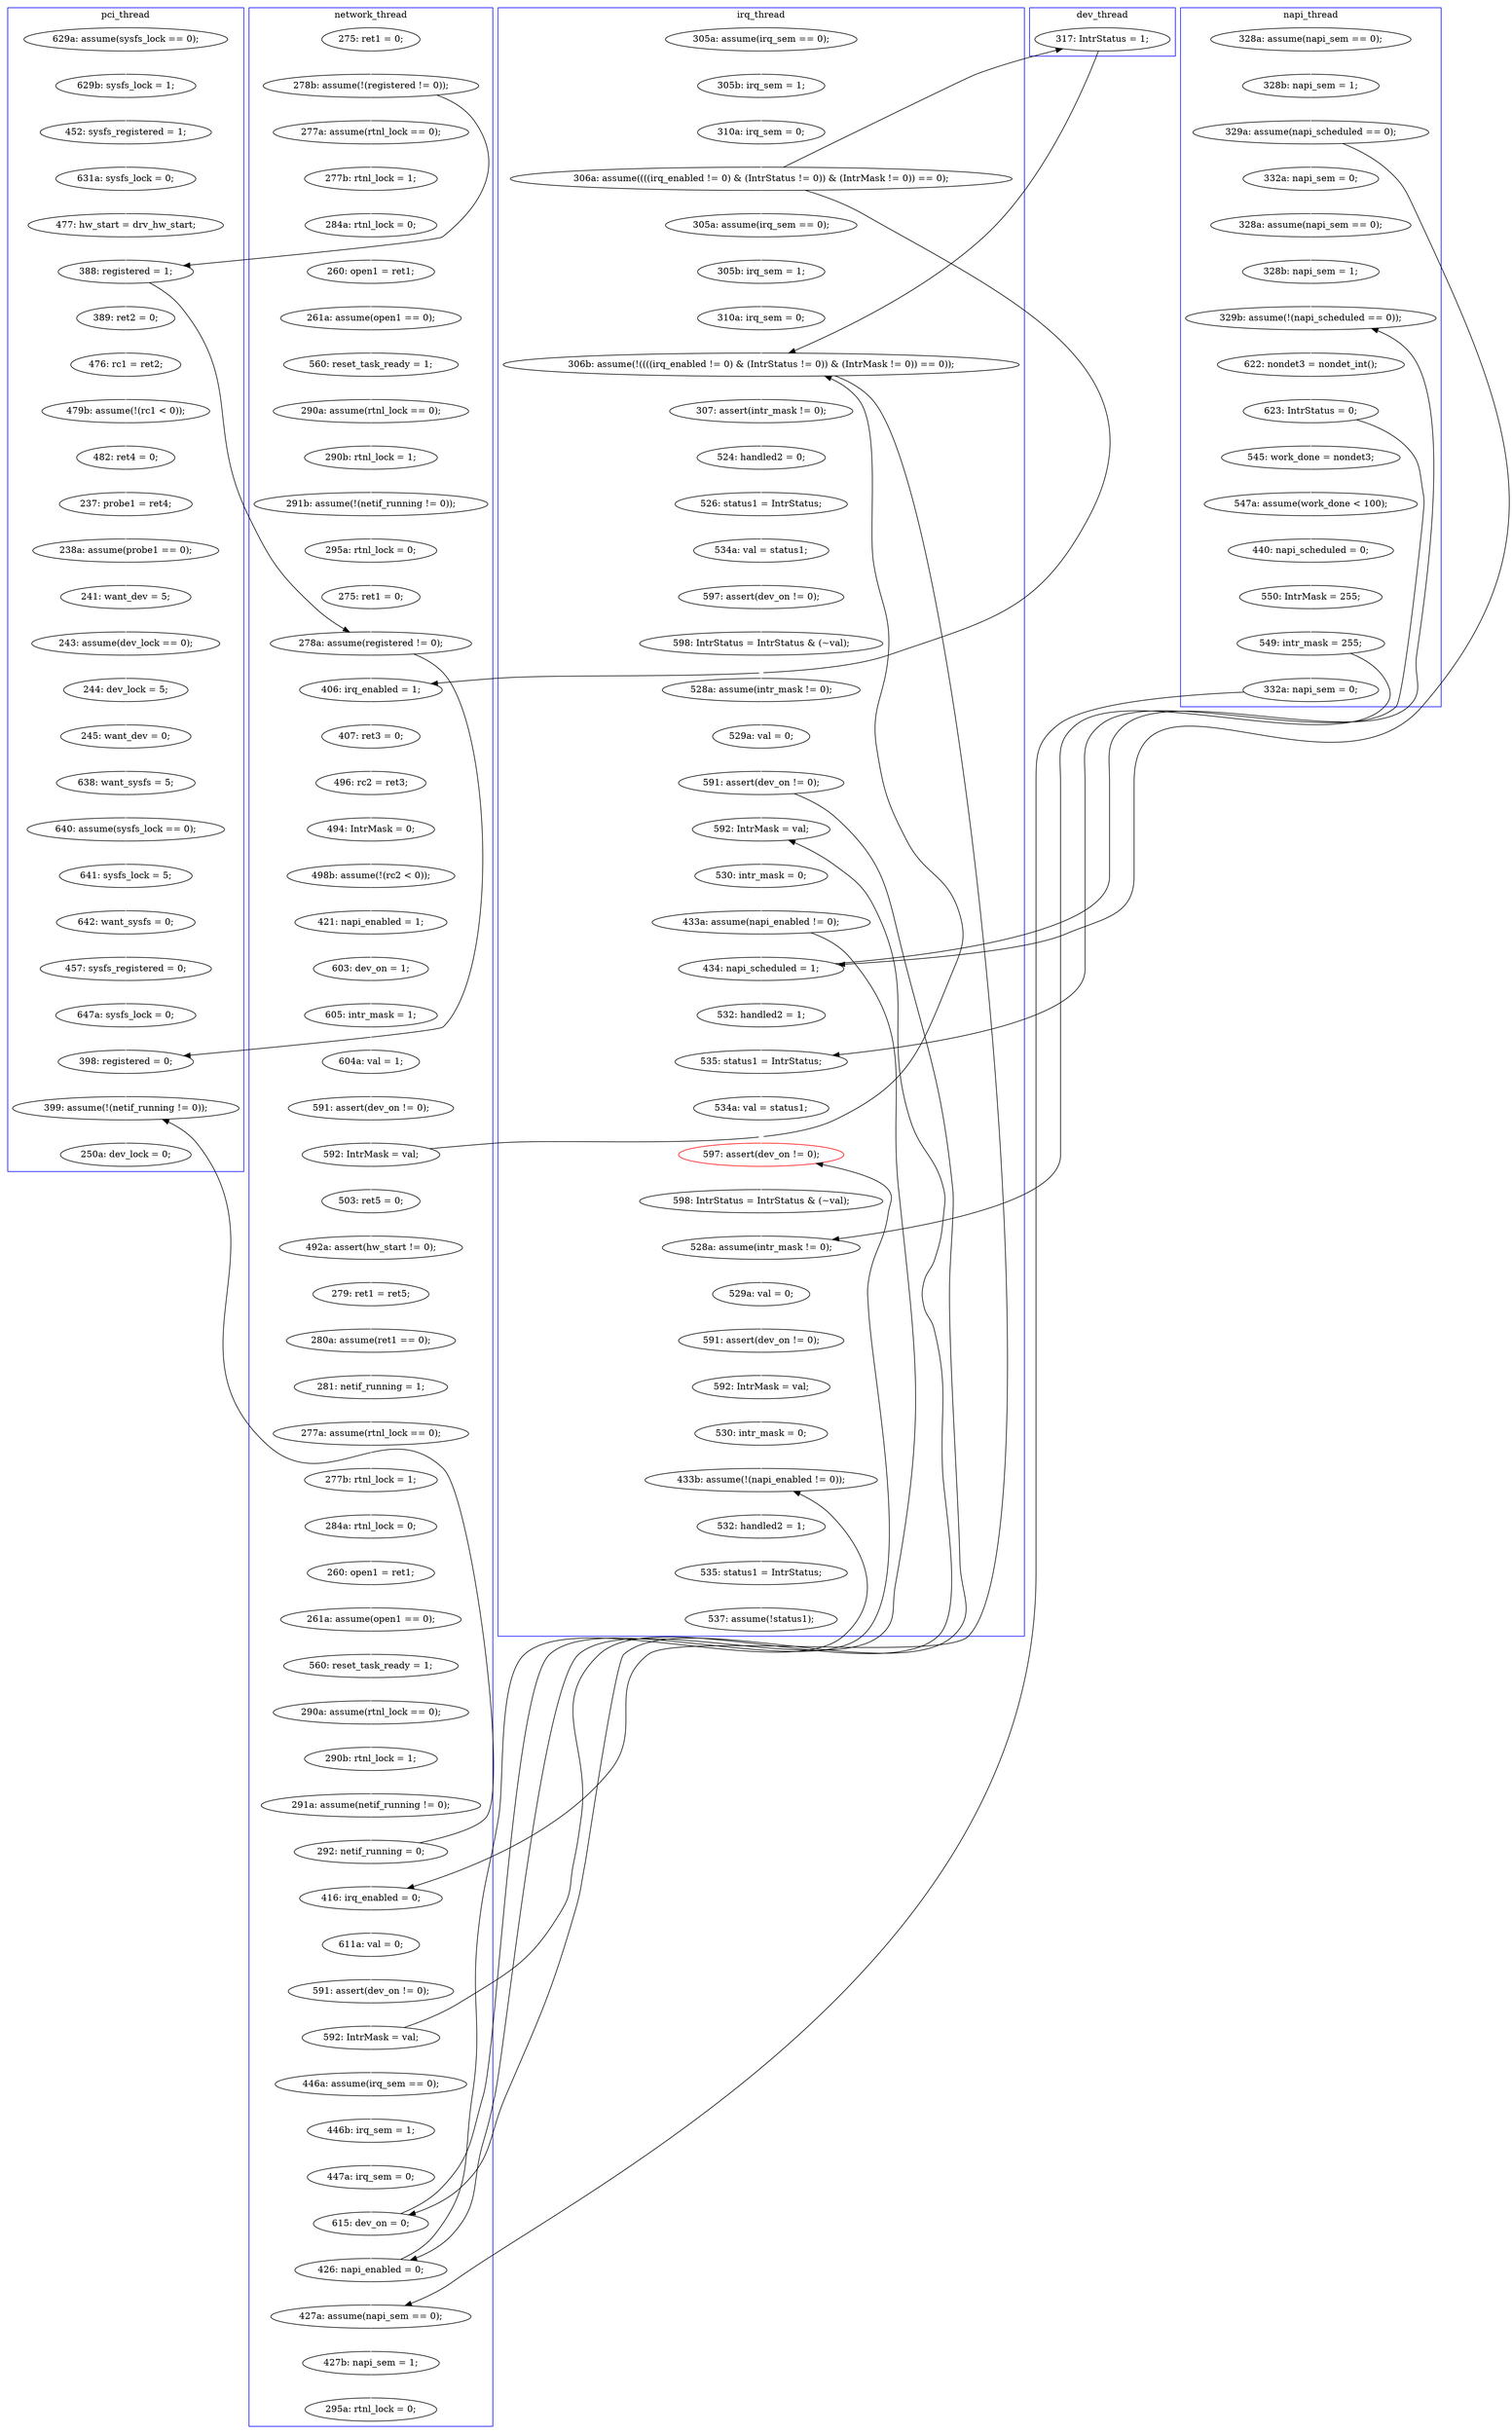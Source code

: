 digraph Counterexample {
	142 -> 143 [color = white, style = solid]
	214 -> 224 [color = white, style = solid]
	94 -> 134 [color = white, style = solid]
	76 -> 77 [color = white, style = solid]
	264 -> 283 [color = black, style = solid, constraint = false]
	30 -> 160 [color = black, style = solid, constraint = false]
	146 -> 151 [color = white, style = solid]
	257 -> 259 [color = white, style = solid]
	261 -> 262 [color = white, style = solid]
	228 -> 229 [color = white, style = solid]
	128 -> 131 [color = white, style = solid]
	30 -> 132 [color = white, style = solid]
	62 -> 66 [color = white, style = solid]
	197 -> 200 [color = white, style = solid]
	195 -> 218 [color = black, style = solid, constraint = false]
	234 -> 264 [color = black, style = solid, constraint = false]
	210 -> 212 [color = white, style = solid]
	188 -> 189 [color = white, style = solid]
	292 -> 296 [color = white, style = solid]
	170 -> 171 [color = white, style = solid]
	131 -> 165 [color = white, style = solid]
	51 -> 197 [color = white, style = solid]
	139 -> 142 [color = white, style = solid]
	77 -> 80 [color = white, style = solid]
	173 -> 174 [color = white, style = solid]
	127 -> 128 [color = white, style = solid]
	279 -> 281 [color = white, style = solid]
	217 -> 230 [color = white, style = solid]
	53 -> 54 [color = white, style = solid]
	181 -> 185 [color = white, style = solid]
	100 -> 109 [color = white, style = solid]
	26 -> 27 [color = white, style = solid]
	44 -> 93 [color = black, style = solid, constraint = false]
	232 -> 234 [color = white, style = solid]
	152 -> 153 [color = white, style = solid]
	49 -> 51 [color = white, style = solid]
	291 -> 293 [color = white, style = solid]
	225 -> 228 [color = white, style = solid]
	67 -> 69 [color = white, style = solid]
	201 -> 244 [color = white, style = solid]
	174 -> 177 [color = white, style = solid]
	111 -> 113 [color = white, style = solid]
	272 -> 275 [color = white, style = solid]
	115 -> 118 [color = white, style = solid]
	281 -> 290 [color = black, style = solid, constraint = false]
	52 -> 53 [color = white, style = solid]
	169 -> 170 [color = white, style = solid]
	262 -> 264 [color = white, style = solid]
	215 -> 217 [color = white, style = solid]
	58 -> 62 [color = white, style = solid]
	125 -> 127 [color = white, style = solid]
	69 -> 90 [color = white, style = solid]
	156 -> 195 [color = white, style = solid]
	224 -> 250 [color = white, style = solid]
	275 -> 278 [color = white, style = solid]
	208 -> 210 [color = white, style = solid]
	134 -> 137 [color = white, style = solid]
	160 -> 195 [color = black, style = solid, constraint = false]
	218 -> 225 [color = white, style = solid]
	145 -> 146 [color = white, style = solid]
	55 -> 58 [color = white, style = solid]
	80 -> 82 [color = white, style = solid]
	212 -> 215 [color = white, style = solid]
	100 -> 250 [color = black, style = solid, constraint = false]
	48 -> 49 [color = white, style = solid]
	298 -> 301 [color = white, style = solid]
	109 -> 110 [color = white, style = solid]
	242 -> 243 [color = white, style = solid]
	278 -> 283 [color = white, style = solid]
	274 -> 279 [color = white, style = solid]
	154 -> 214 [color = white, style = solid]
	113 -> 115 [color = white, style = solid]
	165 -> 166 [color = white, style = solid]
	251 -> 313 [color = white, style = solid]
	235 -> 237 [color = white, style = solid]
	123 -> 124 [color = white, style = solid]
	307 -> 312 [color = white, style = solid]
	93 -> 100 [color = black, style = solid, constraint = false]
	283 -> 286 [color = white, style = solid]
	25 -> 26 [color = white, style = solid]
	110 -> 111 [color = white, style = solid]
	291 -> 307 [color = black, style = solid, constraint = false]
	244 -> 257 [color = white, style = solid]
	286 -> 290 [color = white, style = solid]
	301 -> 307 [color = white, style = solid]
	172 -> 173 [color = white, style = solid]
	151 -> 152 [color = white, style = solid]
	166 -> 169 [color = white, style = solid]
	44 -> 52 [color = white, style = solid]
	312 -> 314 [color = white, style = solid]
	200 -> 201 [color = white, style = solid]
	259 -> 275 [color = black, style = solid, constraint = false]
	189 -> 218 [color = white, style = solid]
	138 -> 139 [color = white, style = solid]
	144 -> 145 [color = white, style = solid]
	296 -> 298 [color = white, style = solid]
	314 -> 315 [color = white, style = solid]
	242 -> 291 [color = black, style = solid, constraint = false]
	51 -> 243 [color = black, style = solid, constraint = false]
	260 -> 261 [color = white, style = solid]
	27 -> 30 [color = white, style = solid]
	293 -> 294 [color = white, style = solid]
	250 -> 251 [color = white, style = solid]
	290 -> 292 [color = white, style = solid]
	93 -> 94 [color = white, style = solid]
	229 -> 260 [color = white, style = solid]
	98 -> 100 [color = white, style = solid]
	237 -> 242 [color = white, style = solid]
	54 -> 55 [color = white, style = solid]
	143 -> 144 [color = white, style = solid]
	133 -> 156 [color = white, style = solid]
	153 -> 154 [color = white, style = solid]
	264 -> 291 [color = white, style = solid]
	177 -> 181 [color = white, style = solid]
	66 -> 67 [color = white, style = solid]
	90 -> 98 [color = white, style = solid]
	230 -> 232 [color = white, style = solid]
	132 -> 133 [color = white, style = solid]
	199 -> 208 [color = white, style = solid]
	229 -> 235 [color = black, style = solid, constraint = false]
	137 -> 138 [color = white, style = solid]
	268 -> 274 [color = white, style = solid]
	30 -> 109 [color = black, style = solid, constraint = false]
	171 -> 172 [color = white, style = solid]
	118 -> 123 [color = white, style = solid]
	84 -> 93 [color = white, style = solid]
	265 -> 268 [color = white, style = solid]
	243 -> 272 [color = white, style = solid]
	281 -> 284 [color = white, style = solid]
	294 -> 302 [color = white, style = solid]
	42 -> 44 [color = white, style = solid]
	185 -> 186 [color = white, style = solid]
	189 -> 251 [color = black, style = solid, constraint = false]
	186 -> 188 [color = white, style = solid]
	259 -> 265 [color = white, style = solid]
	82 -> 84 [color = white, style = solid]
	128 -> 195 [color = black, style = solid, constraint = false]
	234 -> 235 [color = white, style = solid]
	284 -> 293 [color = black, style = solid, constraint = false]
	124 -> 125 [color = white, style = solid]
	195 -> 199 [color = white, style = solid]
	243 -> 244 [color = black, style = solid, constraint = false]
	subgraph cluster7 {
		label = dev_thread
		color = blue
		160  [label = "317: IntrStatus = 1;"]
	}
	subgraph cluster3 {
		label = irq_thread
		color = blue
		232  [label = "529a: val = 0;"]
		312  [label = "532: handled2 = 1;"]
		215  [label = "597: assert(dev_on != 0);"]
		208  [label = "524: handled2 = 0;"]
		212  [label = "534a: val = status1;"]
		26  [label = "305b: irq_sem = 1;"]
		278  [label = "534a: val = status1;"]
		298  [label = "592: IntrMask = val;"]
		296  [label = "591: assert(dev_on != 0);"]
		292  [label = "529a: val = 0;"]
		314  [label = "535: status1 = IntrStatus;"]
		242  [label = "433a: assume(napi_enabled != 0);"]
		25  [label = "305a: assume(irq_sem == 0);"]
		286  [label = "598: IntrStatus = IntrStatus & (~val);"]
		290  [label = "528a: assume(intr_mask != 0);"]
		243  [label = "434: napi_scheduled = 1;"]
		30  [label = "306a: assume((((irq_enabled != 0) & (IntrStatus != 0)) & (IntrMask != 0)) == 0);"]
		301  [label = "530: intr_mask = 0;"]
		156  [label = "310a: irq_sem = 0;"]
		132  [label = "305a: assume(irq_sem == 0);"]
		195  [label = "306b: assume(!((((irq_enabled != 0) & (IntrStatus != 0)) & (IntrMask != 0)) == 0));"]
		210  [label = "526: status1 = IntrStatus;"]
		230  [label = "528a: assume(intr_mask != 0);"]
		27  [label = "310a: irq_sem = 0;"]
		199  [label = "307: assert(intr_mask != 0);"]
		133  [label = "305b: irq_sem = 1;"]
		237  [label = "530: intr_mask = 0;"]
		235  [label = "592: IntrMask = val;"]
		234  [label = "591: assert(dev_on != 0);"]
		275  [label = "535: status1 = IntrStatus;"]
		217  [label = "598: IntrStatus = IntrStatus & (~val);"]
		283  [label = "597: assert(dev_on != 0);", color = red]
		272  [label = "532: handled2 = 1;"]
		307  [label = "433b: assume(!(napi_enabled != 0));"]
		315  [label = "537: assume(!status1);"]
	}
	subgraph cluster4 {
		label = napi_thread
		color = blue
		201  [label = "328b: napi_sem = 1;"]
		284  [label = "332a: napi_sem = 0;"]
		279  [label = "550: IntrMask = 255;"]
		265  [label = "545: work_done = nondet3;"]
		274  [label = "440: napi_scheduled = 0;"]
		281  [label = "549: intr_mask = 255;"]
		259  [label = "623: IntrStatus = 0;"]
		200  [label = "328a: assume(napi_sem == 0);"]
		197  [label = "332a: napi_sem = 0;"]
		257  [label = "622: nondet3 = nondet_int();"]
		49  [label = "328b: napi_sem = 1;"]
		48  [label = "328a: assume(napi_sem == 0);"]
		51  [label = "329a: assume(napi_scheduled == 0);"]
		268  [label = "547a: assume(work_done < 100);"]
		244  [label = "329b: assume(!(napi_scheduled == 0));"]
	}
	subgraph cluster2 {
		label = network_thread
		color = blue
		54  [label = "284a: rtnl_lock = 0;"]
		302  [label = "295a: rtnl_lock = 0;"]
		44  [label = "278b: assume(!(registered != 0));"]
		115  [label = "498b: assume(!(rc2 < 0));"]
		127  [label = "591: assert(dev_on != 0);"]
		166  [label = "279: ret1 = ret5;"]
		66  [label = "290a: assume(rtnl_lock == 0);"]
		262  [label = "447a: irq_sem = 0;"]
		62  [label = "560: reset_task_ready = 1;"]
		170  [label = "281: netif_running = 1;"]
		229  [label = "592: IntrMask = val;"]
		128  [label = "592: IntrMask = val;"]
		228  [label = "591: assert(dev_on != 0);"]
		177  [label = "261a: assume(open1 == 0);"]
		293  [label = "427a: assume(napi_sem == 0);"]
		118  [label = "421: napi_enabled = 1;"]
		174  [label = "260: open1 = ret1;"]
		100  [label = "278a: assume(registered != 0);"]
		291  [label = "426: napi_enabled = 0;"]
		225  [label = "611a: val = 0;"]
		171  [label = "277a: assume(rtnl_lock == 0);"]
		69  [label = "291b: assume(!(netif_running != 0));"]
		218  [label = "416: irq_enabled = 0;"]
		110  [label = "407: ret3 = 0;"]
		173  [label = "284a: rtnl_lock = 0;"]
		264  [label = "615: dev_on = 0;"]
		58  [label = "261a: assume(open1 == 0);"]
		188  [label = "291a: assume(netif_running != 0);"]
		165  [label = "492a: assert(hw_start != 0);"]
		125  [label = "604a: val = 1;"]
		55  [label = "260: open1 = ret1;"]
		131  [label = "503: ret5 = 0;"]
		169  [label = "280a: assume(ret1 == 0);"]
		98  [label = "275: ret1 = 0;"]
		189  [label = "292: netif_running = 0;"]
		172  [label = "277b: rtnl_lock = 1;"]
		185  [label = "290a: assume(rtnl_lock == 0);"]
		181  [label = "560: reset_task_ready = 1;"]
		260  [label = "446a: assume(irq_sem == 0);"]
		53  [label = "277b: rtnl_lock = 1;"]
		42  [label = "275: ret1 = 0;"]
		109  [label = "406: irq_enabled = 1;"]
		186  [label = "290b: rtnl_lock = 1;"]
		67  [label = "290b: rtnl_lock = 1;"]
		124  [label = "605: intr_mask = 1;"]
		113  [label = "494: IntrMask = 0;"]
		90  [label = "295a: rtnl_lock = 0;"]
		294  [label = "427b: napi_sem = 1;"]
		123  [label = "603: dev_on = 1;"]
		261  [label = "446b: irq_sem = 1;"]
		52  [label = "277a: assume(rtnl_lock == 0);"]
		111  [label = "496: rc2 = ret3;"]
	}
	subgraph cluster1 {
		label = pci_thread
		color = blue
		139  [label = "237: probe1 = ret4;"]
		138  [label = "482: ret4 = 0;"]
		145  [label = "244: dev_lock = 5;"]
		93  [label = "388: registered = 1;"]
		214  [label = "457: sysfs_registered = 0;"]
		84  [label = "477: hw_start = drv_hw_start;"]
		142  [label = "238a: assume(probe1 == 0);"]
		80  [label = "452: sysfs_registered = 1;"]
		137  [label = "479b: assume(!(rc1 < 0));"]
		151  [label = "638: want_sysfs = 5;"]
		77  [label = "629b: sysfs_lock = 1;"]
		146  [label = "245: want_dev = 0;"]
		251  [label = "399: assume(!(netif_running != 0));"]
		250  [label = "398: registered = 0;"]
		224  [label = "647a: sysfs_lock = 0;"]
		134  [label = "476: rc1 = ret2;"]
		153  [label = "641: sysfs_lock = 5;"]
		76  [label = "629a: assume(sysfs_lock == 0);"]
		152  [label = "640: assume(sysfs_lock == 0);"]
		82  [label = "631a: sysfs_lock = 0;"]
		154  [label = "642: want_sysfs = 0;"]
		144  [label = "243: assume(dev_lock == 0);"]
		143  [label = "241: want_dev = 5;"]
		94  [label = "389: ret2 = 0;"]
		313  [label = "250a: dev_lock = 0;"]
	}
}